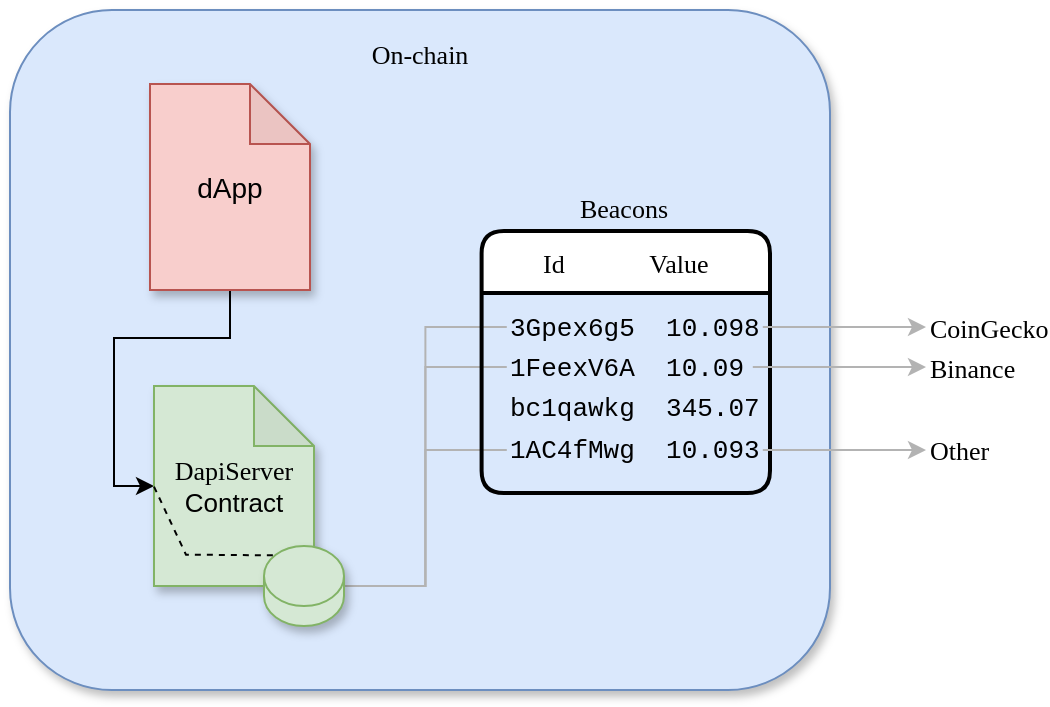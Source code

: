 <mxfile version="18.1.3" type="device"><diagram id="epeuK9tiZNhBeNn9xmnz" name="Page-1"><mxGraphModel dx="1106" dy="852" grid="1" gridSize="10" guides="1" tooltips="1" connect="1" arrows="1" fold="1" page="1" pageScale="1" pageWidth="850" pageHeight="1100" math="0" shadow="0"><root><mxCell id="0"/><mxCell id="1" parent="0"/><mxCell id="NoRTqzh0vrnsL0sNOecZ-1" value="" style="rounded=1;whiteSpace=wrap;html=1;shadow=1;fillColor=#dae8fc;strokeColor=#6c8ebf;" parent="1" vertex="1"><mxGeometry x="70" y="40" width="410" height="340" as="geometry"/></mxCell><mxCell id="X6yUfnlNell0vWBqBiKp-2" style="edgeStyle=orthogonalEdgeStyle;rounded=0;orthogonalLoop=1;jettySize=auto;html=1;entryX=0;entryY=0.5;entryDx=0;entryDy=0;entryPerimeter=0;" parent="1" source="NoRTqzh0vrnsL0sNOecZ-2" target="NoRTqzh0vrnsL0sNOecZ-3" edge="1"><mxGeometry relative="1" as="geometry"/></mxCell><mxCell id="NoRTqzh0vrnsL0sNOecZ-2" value="&lt;font style=&quot;font-size: 14px&quot;&gt;dApp&lt;/font&gt;" style="shape=note;whiteSpace=wrap;html=1;backgroundOutline=1;darkOpacity=0.05;shadow=1;fillColor=#f8cecc;strokeColor=#b85450;" parent="1" vertex="1"><mxGeometry x="140" y="77" width="80" height="103" as="geometry"/></mxCell><mxCell id="NoRTqzh0vrnsL0sNOecZ-3" value="&lt;font style=&quot;font-size: 13px&quot;&gt;&lt;font face=&quot;Verdana&quot;&gt;DapiServer&lt;br&gt;&lt;/font&gt;Contract&lt;br&gt;&lt;/font&gt;" style="shape=note;whiteSpace=wrap;html=1;backgroundOutline=1;darkOpacity=0.05;shadow=1;fillColor=#d5e8d4;strokeColor=#82b366;" parent="1" vertex="1"><mxGeometry x="142" y="228" width="80" height="100" as="geometry"/></mxCell><mxCell id="ZkRDXA1yUf4qdeJpZ-fq-15" style="edgeStyle=orthogonalEdgeStyle;rounded=0;orthogonalLoop=1;jettySize=auto;html=1;entryX=0;entryY=0.5;entryDx=0;entryDy=0;endArrow=none;endFill=0;strokeWidth=1;strokeColor=#B3B3B3;" parent="1" source="NoRTqzh0vrnsL0sNOecZ-5" target="ZkRDXA1yUf4qdeJpZ-fq-4" edge="1"><mxGeometry relative="1" as="geometry"/></mxCell><mxCell id="ZkRDXA1yUf4qdeJpZ-fq-16" style="edgeStyle=orthogonalEdgeStyle;orthogonalLoop=1;jettySize=auto;html=1;entryX=0;entryY=0.5;entryDx=0;entryDy=0;rounded=0;endArrow=none;endFill=0;strokeWidth=1;strokeColor=#B3B3B3;" parent="1" source="NoRTqzh0vrnsL0sNOecZ-5" target="ZkRDXA1yUf4qdeJpZ-fq-3" edge="1"><mxGeometry relative="1" as="geometry"/></mxCell><mxCell id="ZkRDXA1yUf4qdeJpZ-fq-17" style="edgeStyle=orthogonalEdgeStyle;rounded=0;orthogonalLoop=1;jettySize=auto;html=1;entryX=0;entryY=0.5;entryDx=0;entryDy=0;endArrow=none;endFill=0;strokeWidth=1;strokeColor=#B3B3B3;" parent="1" source="NoRTqzh0vrnsL0sNOecZ-5" target="ZkRDXA1yUf4qdeJpZ-fq-6" edge="1"><mxGeometry relative="1" as="geometry"/></mxCell><mxCell id="NoRTqzh0vrnsL0sNOecZ-5" value="" style="shape=cylinder3;whiteSpace=wrap;html=1;boundedLbl=1;backgroundOutline=1;size=15;shadow=1;fontSize=14;fillColor=#d5e8d4;strokeColor=#82b366;" parent="1" vertex="1"><mxGeometry x="197" y="308" width="40" height="40" as="geometry"/></mxCell><mxCell id="NoRTqzh0vrnsL0sNOecZ-6" value="&lt;font face=&quot;Verdana&quot; style=&quot;font-size: 13px&quot;&gt;On-chain&lt;/font&gt;" style="text;html=1;strokeColor=none;fillColor=none;align=center;verticalAlign=middle;whiteSpace=wrap;rounded=0;shadow=1;fontSize=14;" parent="1" vertex="1"><mxGeometry x="225" y="47" width="100" height="30" as="geometry"/></mxCell><mxCell id="NoRTqzh0vrnsL0sNOecZ-15" value="" style="shape=image;verticalLabelPosition=bottom;labelBackgroundColor=default;verticalAlign=top;aspect=fixed;imageAspect=0;image=/Users/warren/DEV/api3-docs/docs/.vuepress/public/img/Beacons-active.png;fontSize=12;" parent="1" vertex="1"><mxGeometry x="152" y="232" width="28" height="24.19" as="geometry"/></mxCell><mxCell id="NoRTqzh0vrnsL0sNOecZ-28" value="" style="shape=image;verticalLabelPosition=bottom;labelBackgroundColor=default;verticalAlign=top;aspect=fixed;imageAspect=0;image=https://cdn.iconscout.com/icon/premium/png-64-thumb/dapp-1999956-1697892.png;" parent="1" vertex="1"><mxGeometry x="155" y="84" width="22" height="22" as="geometry"/></mxCell><mxCell id="NoRTqzh0vrnsL0sNOecZ-51" value="&lt;font style=&quot;font-size: 13px&quot;&gt;CoinGecko&lt;/font&gt;" style="text;html=1;strokeColor=none;fillColor=none;align=left;verticalAlign=middle;whiteSpace=wrap;rounded=0;fontFamily=Verdana;" parent="1" vertex="1"><mxGeometry x="528" y="185.25" width="60" height="26.5" as="geometry"/></mxCell><mxCell id="NoRTqzh0vrnsL0sNOecZ-52" value="&lt;font size=&quot;1&quot;&gt;&lt;span style=&quot;font-size: 13px&quot;&gt;Binance&lt;/span&gt;&lt;/font&gt;" style="text;html=1;strokeColor=none;fillColor=none;align=left;verticalAlign=middle;whiteSpace=wrap;rounded=0;fontFamily=Verdana;" parent="1" vertex="1"><mxGeometry x="528" y="203.5" width="60" height="30" as="geometry"/></mxCell><mxCell id="NoRTqzh0vrnsL0sNOecZ-53" value="&lt;font style=&quot;font-size: 13px&quot;&gt;&lt;span style=&quot;font-size: 13px&quot;&gt;Other&lt;/span&gt;&lt;/font&gt;" style="text;html=1;strokeColor=none;fillColor=none;align=left;verticalAlign=middle;whiteSpace=wrap;rounded=0;fontFamily=Verdana;fontSize=13;" parent="1" vertex="1"><mxGeometry x="528" y="245" width="60" height="30" as="geometry"/></mxCell><mxCell id="ZkRDXA1yUf4qdeJpZ-fq-1" value="Id             Value" style="swimlane;childLayout=stackLayout;horizontal=1;startSize=31;horizontalStack=0;rounded=1;fontSize=13;fontStyle=0;strokeWidth=2;resizeParent=0;resizeLast=1;shadow=0;dashed=0;align=center;arcSize=12;fontFamily=Verdana;" parent="1" vertex="1"><mxGeometry x="305.8" y="150.5" width="144.2" height="131" as="geometry"><mxRectangle x="385.8" y="100" width="90" height="30" as="alternateBounds"/></mxGeometry></mxCell><mxCell id="ZkRDXA1yUf4qdeJpZ-fq-2" value="&lt;font face=&quot;Verdana&quot; size=&quot;1&quot;&gt;&lt;span style=&quot;font-size: 13px&quot;&gt;Beacons&lt;/span&gt;&lt;/font&gt;" style="text;html=1;strokeColor=none;fillColor=none;align=center;verticalAlign=middle;whiteSpace=wrap;rounded=0;fontFamily=Courier New;" parent="1" vertex="1"><mxGeometry x="346.9" y="124.5" width="60" height="30" as="geometry"/></mxCell><mxCell id="ZkRDXA1yUf4qdeJpZ-fq-8" style="edgeStyle=orthogonalEdgeStyle;rounded=0;orthogonalLoop=1;jettySize=auto;html=1;entryX=0;entryY=0.5;entryDx=0;entryDy=0;strokeColor=#B3B3B3;strokeWidth=1;sourcePerimeterSpacing=-1;" parent="1" source="ZkRDXA1yUf4qdeJpZ-fq-3" target="NoRTqzh0vrnsL0sNOecZ-51" edge="1"><mxGeometry relative="1" as="geometry"/></mxCell><mxCell id="ZkRDXA1yUf4qdeJpZ-fq-3" value="&lt;span style=&quot;font-size: 13px&quot;&gt;3Gpex6g5&amp;nbsp; 10.098&lt;/span&gt;" style="text;html=1;strokeColor=none;fillColor=none;align=left;verticalAlign=middle;whiteSpace=wrap;rounded=0;fontFamily=Courier New;" parent="1" vertex="1"><mxGeometry x="318.4" y="188.5" width="129" height="20" as="geometry"/></mxCell><mxCell id="ZkRDXA1yUf4qdeJpZ-fq-9" style="edgeStyle=orthogonalEdgeStyle;rounded=0;orthogonalLoop=1;jettySize=auto;html=1;entryX=0;entryY=0.5;entryDx=0;entryDy=0;strokeColor=#B3B3B3;strokeWidth=1;targetPerimeterSpacing=0;sourcePerimeterSpacing=-6;" parent="1" source="ZkRDXA1yUf4qdeJpZ-fq-4" target="NoRTqzh0vrnsL0sNOecZ-52" edge="1"><mxGeometry relative="1" as="geometry"/></mxCell><mxCell id="ZkRDXA1yUf4qdeJpZ-fq-4" value="&lt;span style=&quot;font-size: 13px;&quot;&gt;1FeexV6A&amp;nbsp; 10.09&lt;/span&gt;" style="text;html=1;strokeColor=none;fillColor=none;align=left;verticalAlign=middle;whiteSpace=wrap;rounded=0;fontFamily=Courier New;" parent="1" vertex="1"><mxGeometry x="318.4" y="208.5" width="129" height="20" as="geometry"/></mxCell><mxCell id="ZkRDXA1yUf4qdeJpZ-fq-5" value="&lt;span style=&quot;font-size: 13px;&quot;&gt;bc1qawkg&amp;nbsp; 345.07&lt;/span&gt;" style="text;html=1;strokeColor=none;fillColor=none;align=left;verticalAlign=middle;whiteSpace=wrap;rounded=0;fontFamily=Courier New;" parent="1" vertex="1"><mxGeometry x="318.4" y="228.5" width="129" height="20" as="geometry"/></mxCell><mxCell id="ZkRDXA1yUf4qdeJpZ-fq-10" style="edgeStyle=orthogonalEdgeStyle;rounded=0;orthogonalLoop=1;jettySize=auto;html=1;entryX=0;entryY=0.5;entryDx=0;entryDy=0;strokeColor=#B3B3B3;strokeWidth=1;sourcePerimeterSpacing=-1;" parent="1" source="ZkRDXA1yUf4qdeJpZ-fq-6" target="NoRTqzh0vrnsL0sNOecZ-53" edge="1"><mxGeometry relative="1" as="geometry"/></mxCell><mxCell id="ZkRDXA1yUf4qdeJpZ-fq-6" value="&lt;span style=&quot;font-size: 13px&quot;&gt;1AC4fMwg&amp;nbsp; 10.093&lt;/span&gt;" style="text;html=1;strokeColor=none;fillColor=none;align=left;verticalAlign=middle;whiteSpace=wrap;rounded=0;fontFamily=Courier New;" parent="1" vertex="1"><mxGeometry x="318.4" y="248.5" width="129" height="23" as="geometry"/></mxCell><mxCell id="ZkRDXA1yUf4qdeJpZ-fq-19" value="" style="endArrow=none;html=1;rounded=0;dashed=1;exitX=0;exitY=0.5;exitDx=0;exitDy=0;exitPerimeter=0;entryX=0.145;entryY=0;entryDx=0;entryDy=4.35;entryPerimeter=0;endFill=0;" parent="1" edge="1"><mxGeometry width="50" height="50" relative="1" as="geometry"><mxPoint x="142" y="278.33" as="sourcePoint"/><mxPoint x="202.8" y="312.68" as="targetPoint"/><Array as="points"><mxPoint x="158" y="312.33"/></Array></mxGeometry></mxCell></root></mxGraphModel></diagram></mxfile>